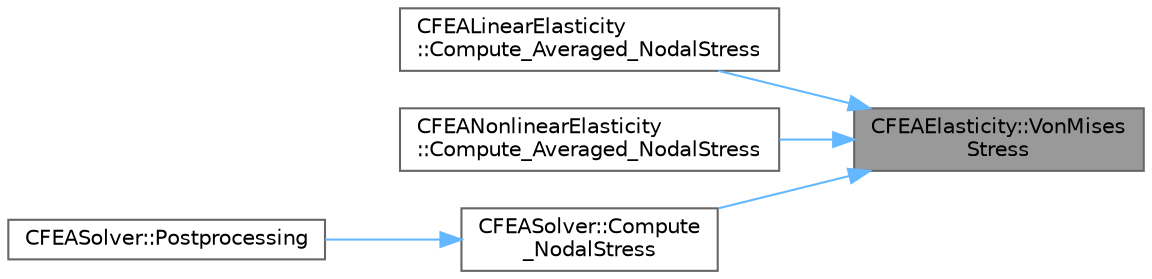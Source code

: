 digraph "CFEAElasticity::VonMisesStress"
{
 // LATEX_PDF_SIZE
  bgcolor="transparent";
  edge [fontname=Helvetica,fontsize=10,labelfontname=Helvetica,labelfontsize=10];
  node [fontname=Helvetica,fontsize=10,shape=box,height=0.2,width=0.4];
  rankdir="RL";
  Node1 [id="Node000001",label="CFEAElasticity::VonMises\lStress",height=0.2,width=0.4,color="gray40", fillcolor="grey60", style="filled", fontcolor="black",tooltip="Compute VonMises stress from components Sxx Syy Sxy Szz Sxz Syz."];
  Node1 -> Node2 [id="edge1_Node000001_Node000002",dir="back",color="steelblue1",style="solid",tooltip=" "];
  Node2 [id="Node000002",label="CFEALinearElasticity\l::Compute_Averaged_NodalStress",height=0.2,width=0.4,color="grey40", fillcolor="white", style="filled",URL="$classCFEALinearElasticity.html#a288e8d51aa0dbb19df8abbbbcdbac73d",tooltip="Compute averaged nodal stresses (for post processing)."];
  Node1 -> Node3 [id="edge2_Node000001_Node000003",dir="back",color="steelblue1",style="solid",tooltip=" "];
  Node3 [id="Node000003",label="CFEANonlinearElasticity\l::Compute_Averaged_NodalStress",height=0.2,width=0.4,color="grey40", fillcolor="white", style="filled",URL="$classCFEANonlinearElasticity.html#a5e58a54abd621567a59edb8cf8e1840a",tooltip="Compute averaged nodal stresses (for post processing)."];
  Node1 -> Node4 [id="edge3_Node000001_Node000004",dir="back",color="steelblue1",style="solid",tooltip=" "];
  Node4 [id="Node000004",label="CFEASolver::Compute\l_NodalStress",height=0.2,width=0.4,color="grey40", fillcolor="white", style="filled",URL="$classCFEASolver.html#ac275af8f893ef5957379314816d17fa8",tooltip="Compute the stress at the nodes for output purposes."];
  Node4 -> Node5 [id="edge4_Node000004_Node000005",dir="back",color="steelblue1",style="solid",tooltip=" "];
  Node5 [id="Node000005",label="CFEASolver::Postprocessing",height=0.2,width=0.4,color="grey40", fillcolor="white", style="filled",URL="$classCFEASolver.html#ab4fa9086b598c5778c9c0403a5626d1b",tooltip="Postprocessing."];
}
